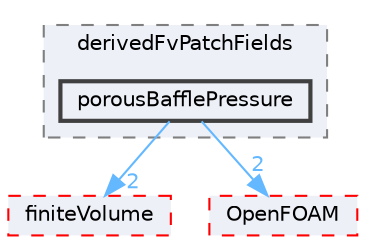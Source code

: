 digraph "src/TurbulenceModels/turbulenceModels/derivedFvPatchFields/porousBafflePressure"
{
 // LATEX_PDF_SIZE
  bgcolor="transparent";
  edge [fontname=Helvetica,fontsize=10,labelfontname=Helvetica,labelfontsize=10];
  node [fontname=Helvetica,fontsize=10,shape=box,height=0.2,width=0.4];
  compound=true
  subgraph clusterdir_ab48cf420a2a4dfbebb9277cfff14058 {
    graph [ bgcolor="#edf0f7", pencolor="grey50", label="derivedFvPatchFields", fontname=Helvetica,fontsize=10 style="filled,dashed", URL="dir_ab48cf420a2a4dfbebb9277cfff14058.html",tooltip=""]
  dir_429357c7892ac348088d80961df105e2 [label="porousBafflePressure", fillcolor="#edf0f7", color="grey25", style="filled,bold", URL="dir_429357c7892ac348088d80961df105e2.html",tooltip=""];
  }
  dir_9bd15774b555cf7259a6fa18f99fe99b [label="finiteVolume", fillcolor="#edf0f7", color="red", style="filled,dashed", URL="dir_9bd15774b555cf7259a6fa18f99fe99b.html",tooltip=""];
  dir_c5473ff19b20e6ec4dfe5c310b3778a8 [label="OpenFOAM", fillcolor="#edf0f7", color="red", style="filled,dashed", URL="dir_c5473ff19b20e6ec4dfe5c310b3778a8.html",tooltip=""];
  dir_429357c7892ac348088d80961df105e2->dir_9bd15774b555cf7259a6fa18f99fe99b [headlabel="2", labeldistance=1.5 headhref="dir_003008_001387.html" href="dir_003008_001387.html" color="steelblue1" fontcolor="steelblue1"];
  dir_429357c7892ac348088d80961df105e2->dir_c5473ff19b20e6ec4dfe5c310b3778a8 [headlabel="2", labeldistance=1.5 headhref="dir_003008_002695.html" href="dir_003008_002695.html" color="steelblue1" fontcolor="steelblue1"];
}
